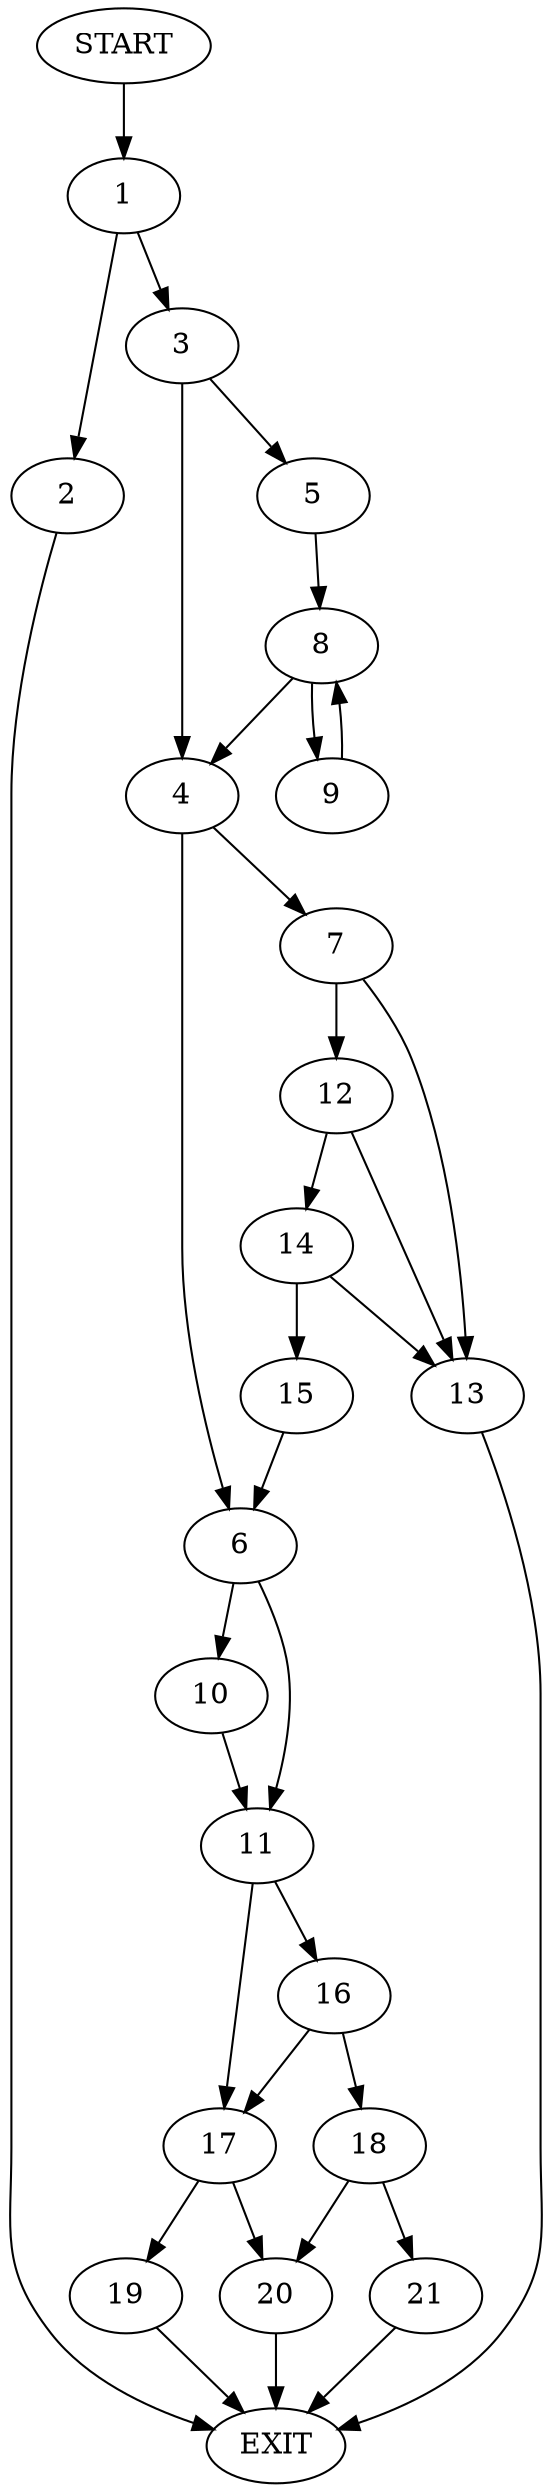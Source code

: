 digraph {
0 [label="START"]
22 [label="EXIT"]
0 -> 1
1 -> 2
1 -> 3
3 -> 4
3 -> 5
2 -> 22
4 -> 6
4 -> 7
5 -> 8
8 -> 4
8 -> 9
9 -> 8
6 -> 10
6 -> 11
7 -> 12
7 -> 13
12 -> 14
12 -> 13
13 -> 22
14 -> 15
14 -> 13
15 -> 6
10 -> 11
11 -> 16
11 -> 17
16 -> 18
16 -> 17
17 -> 19
17 -> 20
18 -> 21
18 -> 20
19 -> 22
20 -> 22
21 -> 22
}
